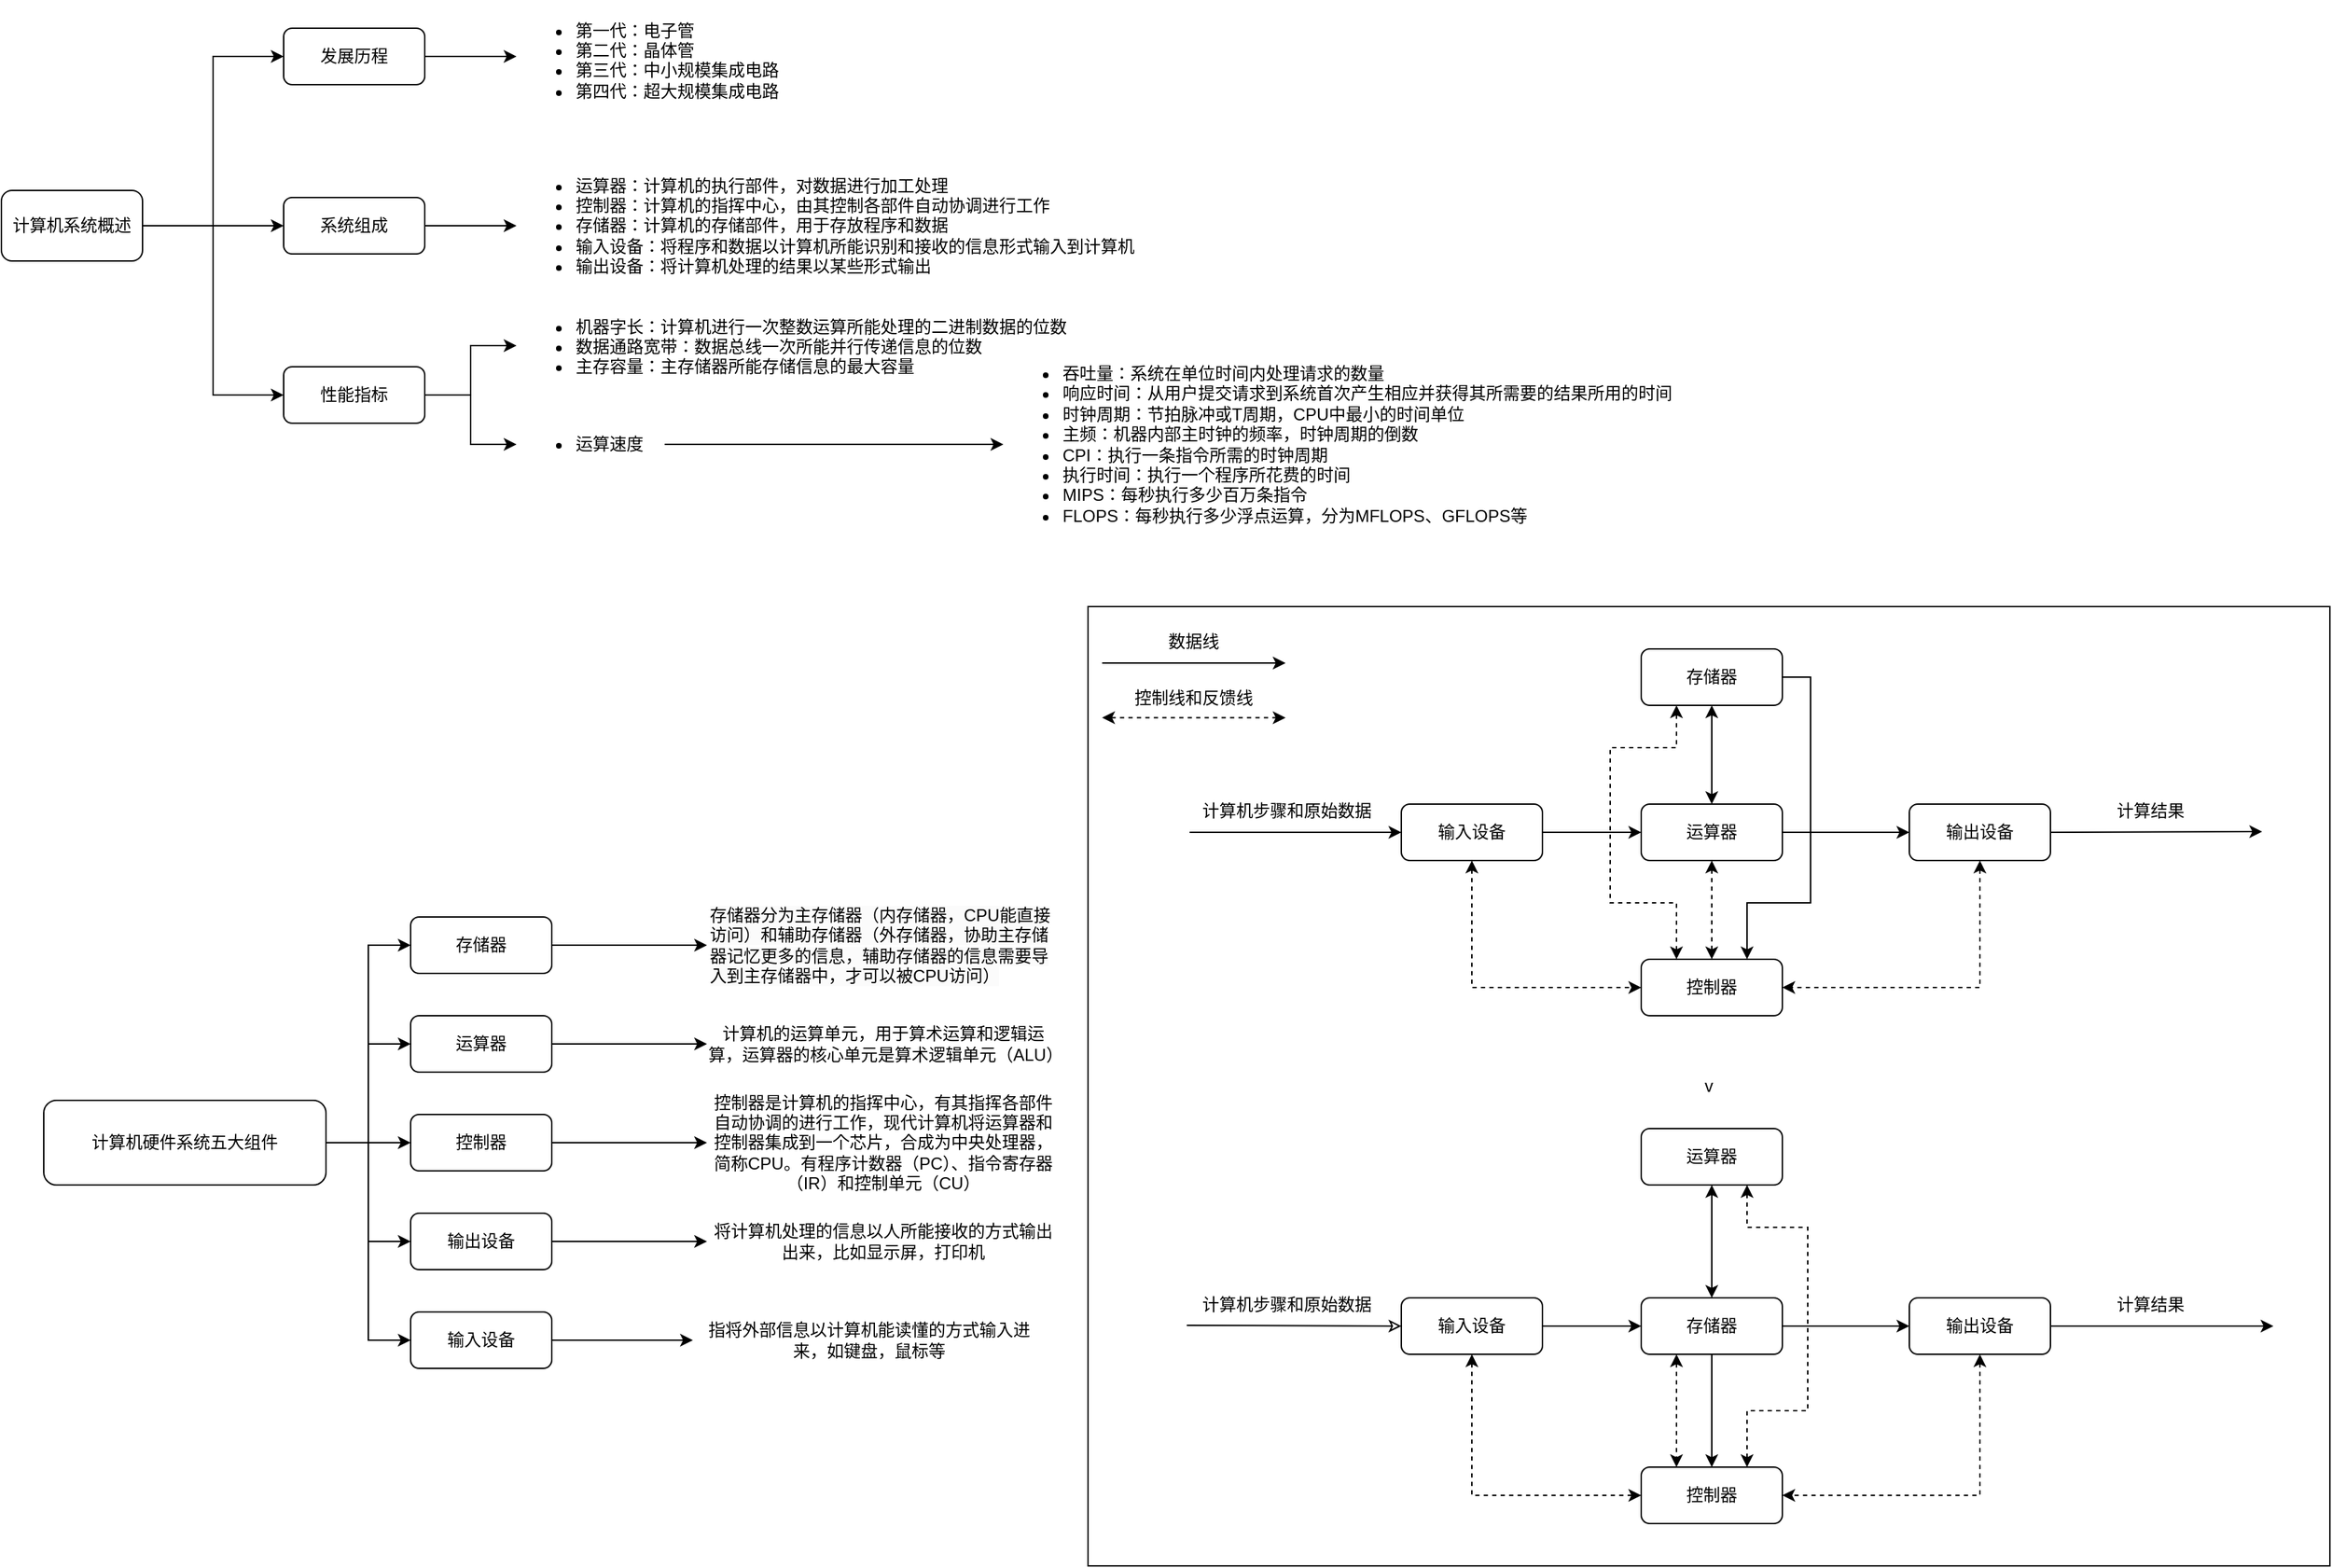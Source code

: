 <mxfile version="26.1.0">
  <diagram name="CCP" id="nR3JaGaRlC4lCCBSw3mZ">
    <mxGraphModel dx="1235" dy="1855" grid="1" gridSize="10" guides="1" tooltips="1" connect="1" arrows="1" fold="1" page="1" pageScale="1" pageWidth="827" pageHeight="1169" math="0" shadow="0">
      <root>
        <mxCell id="0" />
        <mxCell id="1" parent="0" />
        <mxCell id="mIOnsa2vIn2mk9zmd3Gr-7" style="edgeStyle=orthogonalEdgeStyle;rounded=0;orthogonalLoop=1;jettySize=auto;html=1;exitX=1;exitY=0.5;exitDx=0;exitDy=0;entryX=0;entryY=0.5;entryDx=0;entryDy=0;" parent="1" source="mIOnsa2vIn2mk9zmd3Gr-1" target="mIOnsa2vIn2mk9zmd3Gr-4" edge="1">
          <mxGeometry relative="1" as="geometry" />
        </mxCell>
        <mxCell id="mIOnsa2vIn2mk9zmd3Gr-8" style="edgeStyle=orthogonalEdgeStyle;rounded=0;orthogonalLoop=1;jettySize=auto;html=1;exitX=1;exitY=0.5;exitDx=0;exitDy=0;entryX=0;entryY=0.5;entryDx=0;entryDy=0;" parent="1" source="mIOnsa2vIn2mk9zmd3Gr-1" target="mIOnsa2vIn2mk9zmd3Gr-5" edge="1">
          <mxGeometry relative="1" as="geometry" />
        </mxCell>
        <mxCell id="mIOnsa2vIn2mk9zmd3Gr-9" style="edgeStyle=orthogonalEdgeStyle;rounded=0;orthogonalLoop=1;jettySize=auto;html=1;exitX=1;exitY=0.5;exitDx=0;exitDy=0;entryX=0;entryY=0.5;entryDx=0;entryDy=0;" parent="1" source="mIOnsa2vIn2mk9zmd3Gr-1" target="mIOnsa2vIn2mk9zmd3Gr-6" edge="1">
          <mxGeometry relative="1" as="geometry" />
        </mxCell>
        <mxCell id="mIOnsa2vIn2mk9zmd3Gr-1" value="计算机系统概述" style="rounded=1;whiteSpace=wrap;html=1;" parent="1" vertex="1">
          <mxGeometry y="115" width="100" height="50" as="geometry" />
        </mxCell>
        <mxCell id="mIOnsa2vIn2mk9zmd3Gr-11" style="edgeStyle=orthogonalEdgeStyle;rounded=0;orthogonalLoop=1;jettySize=auto;html=1;exitX=1;exitY=0.5;exitDx=0;exitDy=0;" parent="1" source="mIOnsa2vIn2mk9zmd3Gr-4" target="mIOnsa2vIn2mk9zmd3Gr-10" edge="1">
          <mxGeometry relative="1" as="geometry" />
        </mxCell>
        <mxCell id="mIOnsa2vIn2mk9zmd3Gr-4" value="发展历程" style="rounded=1;whiteSpace=wrap;html=1;" parent="1" vertex="1">
          <mxGeometry x="200" width="100" height="40" as="geometry" />
        </mxCell>
        <mxCell id="mIOnsa2vIn2mk9zmd3Gr-13" style="edgeStyle=orthogonalEdgeStyle;rounded=0;orthogonalLoop=1;jettySize=auto;html=1;exitX=1;exitY=0.5;exitDx=0;exitDy=0;" parent="1" source="mIOnsa2vIn2mk9zmd3Gr-5" target="mIOnsa2vIn2mk9zmd3Gr-12" edge="1">
          <mxGeometry relative="1" as="geometry" />
        </mxCell>
        <mxCell id="mIOnsa2vIn2mk9zmd3Gr-5" value="系统组成" style="rounded=1;whiteSpace=wrap;html=1;" parent="1" vertex="1">
          <mxGeometry x="200" y="120" width="100" height="40" as="geometry" />
        </mxCell>
        <mxCell id="mIOnsa2vIn2mk9zmd3Gr-16" style="edgeStyle=orthogonalEdgeStyle;rounded=0;orthogonalLoop=1;jettySize=auto;html=1;exitX=1;exitY=0.5;exitDx=0;exitDy=0;" parent="1" source="mIOnsa2vIn2mk9zmd3Gr-6" target="mIOnsa2vIn2mk9zmd3Gr-14" edge="1">
          <mxGeometry relative="1" as="geometry" />
        </mxCell>
        <mxCell id="mIOnsa2vIn2mk9zmd3Gr-17" style="edgeStyle=orthogonalEdgeStyle;rounded=0;orthogonalLoop=1;jettySize=auto;html=1;exitX=1;exitY=0.5;exitDx=0;exitDy=0;entryX=0;entryY=0.5;entryDx=0;entryDy=0;" parent="1" source="mIOnsa2vIn2mk9zmd3Gr-6" target="mIOnsa2vIn2mk9zmd3Gr-15" edge="1">
          <mxGeometry relative="1" as="geometry" />
        </mxCell>
        <mxCell id="mIOnsa2vIn2mk9zmd3Gr-6" value="性能指标" style="rounded=1;whiteSpace=wrap;html=1;" parent="1" vertex="1">
          <mxGeometry x="200" y="240" width="100" height="40" as="geometry" />
        </mxCell>
        <mxCell id="mIOnsa2vIn2mk9zmd3Gr-10" value="&lt;ul&gt;&lt;li&gt;第一代：电子管&lt;/li&gt;&lt;li&gt;第二代：晶体管&lt;/li&gt;&lt;li&gt;第三代：中小规模集成电路&lt;/li&gt;&lt;li&gt;第四代：超大规模集成电路&lt;/li&gt;&lt;/ul&gt;" style="text;strokeColor=none;fillColor=none;html=1;whiteSpace=wrap;verticalAlign=middle;overflow=hidden;" parent="1" vertex="1">
          <mxGeometry x="365" y="-20" width="186" height="80" as="geometry" />
        </mxCell>
        <mxCell id="mIOnsa2vIn2mk9zmd3Gr-12" value="&lt;ul&gt;&lt;li&gt;运算器：计算机的执行部件，对数据进行加工处理&lt;/li&gt;&lt;li&gt;控制器：计算机的指挥中心，由其控制各部件自动协调进行工作&lt;/li&gt;&lt;li&gt;存储器：计算机的存储部件，用于存放程序和数据&lt;/li&gt;&lt;li&gt;输入设备：将程序和数据以计算机所能识别和接收的信息形式输入到计算机&lt;/li&gt;&lt;li&gt;输出设备：将计算机处理的结果以某些形式输出&lt;/li&gt;&lt;/ul&gt;" style="text;strokeColor=none;fillColor=none;html=1;whiteSpace=wrap;verticalAlign=middle;overflow=hidden;" parent="1" vertex="1">
          <mxGeometry x="365" y="90" width="445" height="100" as="geometry" />
        </mxCell>
        <mxCell id="mIOnsa2vIn2mk9zmd3Gr-14" value="&lt;ul&gt;&lt;li&gt;机器字长：计算机进行一次整数运算所能处理的二进制数据的位数&lt;/li&gt;&lt;li&gt;数据通路宽带：数据总线一次所能并行传递信息的位数&lt;/li&gt;&lt;li&gt;主存容量：主存储器所能存储信息的最大容量&lt;/li&gt;&lt;/ul&gt;" style="text;strokeColor=none;fillColor=none;html=1;whiteSpace=wrap;verticalAlign=middle;overflow=hidden;" parent="1" vertex="1">
          <mxGeometry x="365" y="190" width="445" height="70" as="geometry" />
        </mxCell>
        <mxCell id="mIOnsa2vIn2mk9zmd3Gr-20" style="edgeStyle=orthogonalEdgeStyle;rounded=0;orthogonalLoop=1;jettySize=auto;html=1;exitX=1;exitY=0.5;exitDx=0;exitDy=0;entryX=0;entryY=0.5;entryDx=0;entryDy=0;" parent="1" source="mIOnsa2vIn2mk9zmd3Gr-15" target="mIOnsa2vIn2mk9zmd3Gr-19" edge="1">
          <mxGeometry relative="1" as="geometry" />
        </mxCell>
        <mxCell id="mIOnsa2vIn2mk9zmd3Gr-15" value="&lt;ul&gt;&lt;li&gt;运算速度&lt;/li&gt;&lt;/ul&gt;" style="text;strokeColor=none;fillColor=none;html=1;whiteSpace=wrap;verticalAlign=middle;overflow=hidden;" parent="1" vertex="1">
          <mxGeometry x="365" y="260" width="105" height="70" as="geometry" />
        </mxCell>
        <mxCell id="mIOnsa2vIn2mk9zmd3Gr-19" value="&lt;ul&gt;&lt;li&gt;吞吐量：系统在单位时间内处理请求的数量&lt;/li&gt;&lt;li&gt;响应时间：从用户提交请求到系统首次产生相应并获得其所需要的结果所用的时间&lt;/li&gt;&lt;li&gt;时钟周期：节拍脉冲或T周期，CPU中最小的时间单位&lt;/li&gt;&lt;li&gt;主频：机器内部主时钟的频率，时钟周期的倒数&lt;/li&gt;&lt;li&gt;CPI：执行一条指令所需的时钟周期&lt;/li&gt;&lt;li&gt;执行时间：执行一个程序所花费的时间&lt;/li&gt;&lt;li&gt;MIPS：每秒执行多少百万条指令&lt;/li&gt;&lt;li&gt;FLOPS：每秒执行多少浮点运算，分为MFLOPS、GFLOPS等&lt;/li&gt;&lt;/ul&gt;" style="text;strokeColor=none;fillColor=none;html=1;whiteSpace=wrap;verticalAlign=middle;overflow=hidden;" parent="1" vertex="1">
          <mxGeometry x="710" y="220" width="490" height="150" as="geometry" />
        </mxCell>
        <mxCell id="D1-KSbCiV9eVaUhj1SAp-1" value="v" style="rounded=0;whiteSpace=wrap;html=1;" vertex="1" parent="1">
          <mxGeometry x="770" y="410" width="880" height="680" as="geometry" />
        </mxCell>
        <mxCell id="D1-KSbCiV9eVaUhj1SAp-2" style="edgeStyle=orthogonalEdgeStyle;rounded=0;orthogonalLoop=1;jettySize=auto;html=1;exitX=1;exitY=0.5;exitDx=0;exitDy=0;entryX=0;entryY=0.5;entryDx=0;entryDy=0;" edge="1" parent="1" source="D1-KSbCiV9eVaUhj1SAp-7" target="D1-KSbCiV9eVaUhj1SAp-8">
          <mxGeometry relative="1" as="geometry" />
        </mxCell>
        <mxCell id="D1-KSbCiV9eVaUhj1SAp-3" style="edgeStyle=orthogonalEdgeStyle;rounded=0;orthogonalLoop=1;jettySize=auto;html=1;exitX=1;exitY=0.5;exitDx=0;exitDy=0;entryX=0;entryY=0.5;entryDx=0;entryDy=0;" edge="1" parent="1" source="D1-KSbCiV9eVaUhj1SAp-7" target="D1-KSbCiV9eVaUhj1SAp-9">
          <mxGeometry relative="1" as="geometry" />
        </mxCell>
        <mxCell id="D1-KSbCiV9eVaUhj1SAp-4" style="edgeStyle=orthogonalEdgeStyle;rounded=0;orthogonalLoop=1;jettySize=auto;html=1;exitX=1;exitY=0.5;exitDx=0;exitDy=0;" edge="1" parent="1" source="D1-KSbCiV9eVaUhj1SAp-7" target="D1-KSbCiV9eVaUhj1SAp-10">
          <mxGeometry relative="1" as="geometry" />
        </mxCell>
        <mxCell id="D1-KSbCiV9eVaUhj1SAp-5" style="edgeStyle=orthogonalEdgeStyle;rounded=0;orthogonalLoop=1;jettySize=auto;html=1;exitX=1;exitY=0.5;exitDx=0;exitDy=0;entryX=0;entryY=0.5;entryDx=0;entryDy=0;" edge="1" parent="1" source="D1-KSbCiV9eVaUhj1SAp-7" target="D1-KSbCiV9eVaUhj1SAp-11">
          <mxGeometry relative="1" as="geometry" />
        </mxCell>
        <mxCell id="D1-KSbCiV9eVaUhj1SAp-6" style="edgeStyle=orthogonalEdgeStyle;rounded=0;orthogonalLoop=1;jettySize=auto;html=1;exitX=1;exitY=0.5;exitDx=0;exitDy=0;entryX=0;entryY=0.5;entryDx=0;entryDy=0;" edge="1" parent="1" source="D1-KSbCiV9eVaUhj1SAp-7" target="D1-KSbCiV9eVaUhj1SAp-12">
          <mxGeometry relative="1" as="geometry" />
        </mxCell>
        <mxCell id="D1-KSbCiV9eVaUhj1SAp-7" value="计算机硬件系统五大组件" style="rounded=1;whiteSpace=wrap;html=1;" vertex="1" parent="1">
          <mxGeometry x="30" y="760" width="200" height="60" as="geometry" />
        </mxCell>
        <mxCell id="D1-KSbCiV9eVaUhj1SAp-62" style="edgeStyle=orthogonalEdgeStyle;rounded=0;orthogonalLoop=1;jettySize=auto;html=1;exitX=1;exitY=0.5;exitDx=0;exitDy=0;" edge="1" parent="1" source="D1-KSbCiV9eVaUhj1SAp-8" target="D1-KSbCiV9eVaUhj1SAp-61">
          <mxGeometry relative="1" as="geometry" />
        </mxCell>
        <mxCell id="D1-KSbCiV9eVaUhj1SAp-8" value="存储器" style="rounded=1;whiteSpace=wrap;html=1;" vertex="1" parent="1">
          <mxGeometry x="290" y="630" width="100" height="40" as="geometry" />
        </mxCell>
        <mxCell id="D1-KSbCiV9eVaUhj1SAp-58" style="edgeStyle=orthogonalEdgeStyle;rounded=0;orthogonalLoop=1;jettySize=auto;html=1;exitX=1;exitY=0.5;exitDx=0;exitDy=0;entryX=0;entryY=0.5;entryDx=0;entryDy=0;" edge="1" parent="1" source="D1-KSbCiV9eVaUhj1SAp-9" target="D1-KSbCiV9eVaUhj1SAp-57">
          <mxGeometry relative="1" as="geometry" />
        </mxCell>
        <mxCell id="D1-KSbCiV9eVaUhj1SAp-9" value="运算器" style="rounded=1;whiteSpace=wrap;html=1;" vertex="1" parent="1">
          <mxGeometry x="290" y="700" width="100" height="40" as="geometry" />
        </mxCell>
        <mxCell id="D1-KSbCiV9eVaUhj1SAp-56" style="edgeStyle=orthogonalEdgeStyle;rounded=0;orthogonalLoop=1;jettySize=auto;html=1;exitX=1;exitY=0.5;exitDx=0;exitDy=0;" edge="1" parent="1" source="D1-KSbCiV9eVaUhj1SAp-10" target="D1-KSbCiV9eVaUhj1SAp-55">
          <mxGeometry relative="1" as="geometry" />
        </mxCell>
        <mxCell id="D1-KSbCiV9eVaUhj1SAp-10" value="控制器" style="rounded=1;whiteSpace=wrap;html=1;" vertex="1" parent="1">
          <mxGeometry x="290" y="770" width="100" height="40" as="geometry" />
        </mxCell>
        <mxCell id="D1-KSbCiV9eVaUhj1SAp-54" style="edgeStyle=orthogonalEdgeStyle;rounded=0;orthogonalLoop=1;jettySize=auto;html=1;exitX=1;exitY=0.5;exitDx=0;exitDy=0;entryX=0;entryY=0.5;entryDx=0;entryDy=0;" edge="1" parent="1" source="D1-KSbCiV9eVaUhj1SAp-11" target="D1-KSbCiV9eVaUhj1SAp-53">
          <mxGeometry relative="1" as="geometry" />
        </mxCell>
        <mxCell id="D1-KSbCiV9eVaUhj1SAp-11" value="输出设备" style="rounded=1;whiteSpace=wrap;html=1;" vertex="1" parent="1">
          <mxGeometry x="290" y="840" width="100" height="40" as="geometry" />
        </mxCell>
        <mxCell id="D1-KSbCiV9eVaUhj1SAp-52" style="edgeStyle=orthogonalEdgeStyle;rounded=0;orthogonalLoop=1;jettySize=auto;html=1;exitX=1;exitY=0.5;exitDx=0;exitDy=0;" edge="1" parent="1" source="D1-KSbCiV9eVaUhj1SAp-12" target="D1-KSbCiV9eVaUhj1SAp-51">
          <mxGeometry relative="1" as="geometry" />
        </mxCell>
        <mxCell id="D1-KSbCiV9eVaUhj1SAp-12" value="输入设备" style="rounded=1;whiteSpace=wrap;html=1;" vertex="1" parent="1">
          <mxGeometry x="290" y="910" width="100" height="40" as="geometry" />
        </mxCell>
        <mxCell id="D1-KSbCiV9eVaUhj1SAp-13" style="edgeStyle=orthogonalEdgeStyle;rounded=0;orthogonalLoop=1;jettySize=auto;html=1;exitX=1;exitY=0.5;exitDx=0;exitDy=0;entryX=0.75;entryY=0;entryDx=0;entryDy=0;" edge="1" parent="1" source="D1-KSbCiV9eVaUhj1SAp-15" target="D1-KSbCiV9eVaUhj1SAp-20">
          <mxGeometry relative="1" as="geometry">
            <Array as="points">
              <mxPoint x="1282" y="460" />
              <mxPoint x="1282" y="620" />
              <mxPoint x="1237" y="620" />
            </Array>
          </mxGeometry>
        </mxCell>
        <mxCell id="D1-KSbCiV9eVaUhj1SAp-14" style="edgeStyle=orthogonalEdgeStyle;rounded=0;orthogonalLoop=1;jettySize=auto;html=1;exitX=0.5;exitY=1;exitDx=0;exitDy=0;startArrow=classic;startFill=1;" edge="1" parent="1" source="D1-KSbCiV9eVaUhj1SAp-15" target="D1-KSbCiV9eVaUhj1SAp-18">
          <mxGeometry relative="1" as="geometry" />
        </mxCell>
        <mxCell id="D1-KSbCiV9eVaUhj1SAp-15" value="存储器" style="rounded=1;whiteSpace=wrap;html=1;" vertex="1" parent="1">
          <mxGeometry x="1162" y="440" width="100" height="40" as="geometry" />
        </mxCell>
        <mxCell id="D1-KSbCiV9eVaUhj1SAp-16" style="edgeStyle=orthogonalEdgeStyle;rounded=0;orthogonalLoop=1;jettySize=auto;html=1;exitX=1;exitY=0.5;exitDx=0;exitDy=0;" edge="1" parent="1" source="D1-KSbCiV9eVaUhj1SAp-18" target="D1-KSbCiV9eVaUhj1SAp-23">
          <mxGeometry relative="1" as="geometry" />
        </mxCell>
        <mxCell id="D1-KSbCiV9eVaUhj1SAp-17" style="edgeStyle=orthogonalEdgeStyle;rounded=0;orthogonalLoop=1;jettySize=auto;html=1;exitX=0.5;exitY=1;exitDx=0;exitDy=0;dashed=1;startArrow=classic;startFill=1;" edge="1" parent="1" source="D1-KSbCiV9eVaUhj1SAp-18" target="D1-KSbCiV9eVaUhj1SAp-20">
          <mxGeometry relative="1" as="geometry" />
        </mxCell>
        <mxCell id="D1-KSbCiV9eVaUhj1SAp-18" value="运算器" style="rounded=1;whiteSpace=wrap;html=1;" vertex="1" parent="1">
          <mxGeometry x="1162" y="550" width="100" height="40" as="geometry" />
        </mxCell>
        <mxCell id="D1-KSbCiV9eVaUhj1SAp-19" style="edgeStyle=orthogonalEdgeStyle;rounded=0;orthogonalLoop=1;jettySize=auto;html=1;exitX=0.25;exitY=0;exitDx=0;exitDy=0;entryX=0.25;entryY=1;entryDx=0;entryDy=0;dashed=1;startArrow=classic;startFill=1;" edge="1" parent="1" source="D1-KSbCiV9eVaUhj1SAp-20" target="D1-KSbCiV9eVaUhj1SAp-15">
          <mxGeometry relative="1" as="geometry">
            <Array as="points">
              <mxPoint x="1187" y="620" />
              <mxPoint x="1140" y="620" />
              <mxPoint x="1140" y="510" />
              <mxPoint x="1187" y="510" />
            </Array>
          </mxGeometry>
        </mxCell>
        <mxCell id="D1-KSbCiV9eVaUhj1SAp-20" value="控制器" style="rounded=1;whiteSpace=wrap;html=1;" vertex="1" parent="1">
          <mxGeometry x="1162" y="660" width="100" height="40" as="geometry" />
        </mxCell>
        <mxCell id="D1-KSbCiV9eVaUhj1SAp-21" style="edgeStyle=orthogonalEdgeStyle;rounded=0;orthogonalLoop=1;jettySize=auto;html=1;exitX=0.5;exitY=1;exitDx=0;exitDy=0;entryX=1;entryY=0.5;entryDx=0;entryDy=0;startArrow=classic;startFill=1;dashed=1;" edge="1" parent="1" source="D1-KSbCiV9eVaUhj1SAp-23" target="D1-KSbCiV9eVaUhj1SAp-20">
          <mxGeometry relative="1" as="geometry" />
        </mxCell>
        <mxCell id="D1-KSbCiV9eVaUhj1SAp-22" style="edgeStyle=orthogonalEdgeStyle;rounded=0;orthogonalLoop=1;jettySize=auto;html=1;exitX=1;exitY=0.5;exitDx=0;exitDy=0;" edge="1" parent="1" source="D1-KSbCiV9eVaUhj1SAp-23">
          <mxGeometry relative="1" as="geometry">
            <mxPoint x="1602" y="569.5" as="targetPoint" />
          </mxGeometry>
        </mxCell>
        <mxCell id="D1-KSbCiV9eVaUhj1SAp-23" value="输出设备" style="rounded=1;whiteSpace=wrap;html=1;" vertex="1" parent="1">
          <mxGeometry x="1352" y="550" width="100" height="40" as="geometry" />
        </mxCell>
        <mxCell id="D1-KSbCiV9eVaUhj1SAp-24" style="edgeStyle=orthogonalEdgeStyle;rounded=0;orthogonalLoop=1;jettySize=auto;html=1;exitX=1;exitY=0.5;exitDx=0;exitDy=0;" edge="1" parent="1" source="D1-KSbCiV9eVaUhj1SAp-27" target="D1-KSbCiV9eVaUhj1SAp-18">
          <mxGeometry relative="1" as="geometry" />
        </mxCell>
        <mxCell id="D1-KSbCiV9eVaUhj1SAp-25" style="edgeStyle=orthogonalEdgeStyle;rounded=0;orthogonalLoop=1;jettySize=auto;html=1;exitX=0.5;exitY=1;exitDx=0;exitDy=0;entryX=0;entryY=0.5;entryDx=0;entryDy=0;startArrow=classic;startFill=1;dashed=1;" edge="1" parent="1" source="D1-KSbCiV9eVaUhj1SAp-27" target="D1-KSbCiV9eVaUhj1SAp-20">
          <mxGeometry relative="1" as="geometry" />
        </mxCell>
        <mxCell id="D1-KSbCiV9eVaUhj1SAp-26" style="edgeStyle=orthogonalEdgeStyle;rounded=0;orthogonalLoop=1;jettySize=auto;html=1;exitX=0;exitY=0.5;exitDx=0;exitDy=0;endArrow=none;startFill=1;startArrow=classic;" edge="1" parent="1" source="D1-KSbCiV9eVaUhj1SAp-27">
          <mxGeometry relative="1" as="geometry">
            <mxPoint x="842" y="570" as="targetPoint" />
          </mxGeometry>
        </mxCell>
        <mxCell id="D1-KSbCiV9eVaUhj1SAp-27" value="输入设备" style="rounded=1;whiteSpace=wrap;html=1;" vertex="1" parent="1">
          <mxGeometry x="992" y="550" width="100" height="40" as="geometry" />
        </mxCell>
        <mxCell id="D1-KSbCiV9eVaUhj1SAp-28" value="计算机步骤和原始数据" style="text;html=1;align=center;verticalAlign=middle;whiteSpace=wrap;rounded=0;" vertex="1" parent="1">
          <mxGeometry x="840" y="540" width="142" height="30" as="geometry" />
        </mxCell>
        <mxCell id="D1-KSbCiV9eVaUhj1SAp-29" value="计算结果" style="text;html=1;align=center;verticalAlign=middle;whiteSpace=wrap;rounded=0;" vertex="1" parent="1">
          <mxGeometry x="1452" y="540" width="142" height="30" as="geometry" />
        </mxCell>
        <mxCell id="D1-KSbCiV9eVaUhj1SAp-30" style="edgeStyle=orthogonalEdgeStyle;rounded=0;orthogonalLoop=1;jettySize=auto;html=1;exitX=0.5;exitY=0;exitDx=0;exitDy=0;entryX=0.5;entryY=1;entryDx=0;entryDy=0;startArrow=classic;startFill=1;" edge="1" parent="1" source="D1-KSbCiV9eVaUhj1SAp-34" target="D1-KSbCiV9eVaUhj1SAp-36">
          <mxGeometry relative="1" as="geometry" />
        </mxCell>
        <mxCell id="D1-KSbCiV9eVaUhj1SAp-31" style="edgeStyle=orthogonalEdgeStyle;rounded=0;orthogonalLoop=1;jettySize=auto;html=1;exitX=1;exitY=0.5;exitDx=0;exitDy=0;" edge="1" parent="1" source="D1-KSbCiV9eVaUhj1SAp-34" target="D1-KSbCiV9eVaUhj1SAp-40">
          <mxGeometry relative="1" as="geometry" />
        </mxCell>
        <mxCell id="D1-KSbCiV9eVaUhj1SAp-32" style="edgeStyle=orthogonalEdgeStyle;rounded=0;orthogonalLoop=1;jettySize=auto;html=1;exitX=0.25;exitY=1;exitDx=0;exitDy=0;entryX=0.25;entryY=0;entryDx=0;entryDy=0;dashed=1;startArrow=classic;startFill=1;" edge="1" parent="1" source="D1-KSbCiV9eVaUhj1SAp-34" target="D1-KSbCiV9eVaUhj1SAp-37">
          <mxGeometry relative="1" as="geometry" />
        </mxCell>
        <mxCell id="D1-KSbCiV9eVaUhj1SAp-33" style="edgeStyle=orthogonalEdgeStyle;rounded=0;orthogonalLoop=1;jettySize=auto;html=1;exitX=0.5;exitY=1;exitDx=0;exitDy=0;" edge="1" parent="1" source="D1-KSbCiV9eVaUhj1SAp-34" target="D1-KSbCiV9eVaUhj1SAp-37">
          <mxGeometry relative="1" as="geometry" />
        </mxCell>
        <mxCell id="D1-KSbCiV9eVaUhj1SAp-34" value="存储器" style="rounded=1;whiteSpace=wrap;html=1;" vertex="1" parent="1">
          <mxGeometry x="1162" y="900" width="100" height="40" as="geometry" />
        </mxCell>
        <mxCell id="D1-KSbCiV9eVaUhj1SAp-35" style="edgeStyle=orthogonalEdgeStyle;rounded=0;orthogonalLoop=1;jettySize=auto;html=1;exitX=0.75;exitY=1;exitDx=0;exitDy=0;entryX=0.75;entryY=0;entryDx=0;entryDy=0;dashed=1;startArrow=classic;startFill=1;" edge="1" parent="1" source="D1-KSbCiV9eVaUhj1SAp-36" target="D1-KSbCiV9eVaUhj1SAp-37">
          <mxGeometry relative="1" as="geometry">
            <Array as="points">
              <mxPoint x="1237" y="850" />
              <mxPoint x="1280" y="850" />
              <mxPoint x="1280" y="980" />
              <mxPoint x="1237" y="980" />
            </Array>
          </mxGeometry>
        </mxCell>
        <mxCell id="D1-KSbCiV9eVaUhj1SAp-36" value="运算器" style="rounded=1;whiteSpace=wrap;html=1;" vertex="1" parent="1">
          <mxGeometry x="1162" y="780" width="100" height="40" as="geometry" />
        </mxCell>
        <mxCell id="D1-KSbCiV9eVaUhj1SAp-37" value="控制器" style="rounded=1;whiteSpace=wrap;html=1;" vertex="1" parent="1">
          <mxGeometry x="1162" y="1020" width="100" height="40" as="geometry" />
        </mxCell>
        <mxCell id="D1-KSbCiV9eVaUhj1SAp-38" style="edgeStyle=orthogonalEdgeStyle;rounded=0;orthogonalLoop=1;jettySize=auto;html=1;exitX=0.5;exitY=1;exitDx=0;exitDy=0;entryX=1;entryY=0.5;entryDx=0;entryDy=0;startArrow=classic;startFill=1;dashed=1;" edge="1" parent="1" source="D1-KSbCiV9eVaUhj1SAp-40" target="D1-KSbCiV9eVaUhj1SAp-37">
          <mxGeometry relative="1" as="geometry" />
        </mxCell>
        <mxCell id="D1-KSbCiV9eVaUhj1SAp-39" style="edgeStyle=orthogonalEdgeStyle;rounded=0;orthogonalLoop=1;jettySize=auto;html=1;exitX=1;exitY=0.5;exitDx=0;exitDy=0;" edge="1" parent="1" source="D1-KSbCiV9eVaUhj1SAp-40">
          <mxGeometry relative="1" as="geometry">
            <mxPoint x="1610" y="920" as="targetPoint" />
          </mxGeometry>
        </mxCell>
        <mxCell id="D1-KSbCiV9eVaUhj1SAp-40" value="输出设备" style="rounded=1;whiteSpace=wrap;html=1;" vertex="1" parent="1">
          <mxGeometry x="1352" y="900" width="100" height="40" as="geometry" />
        </mxCell>
        <mxCell id="D1-KSbCiV9eVaUhj1SAp-41" style="edgeStyle=orthogonalEdgeStyle;rounded=0;orthogonalLoop=1;jettySize=auto;html=1;exitX=1;exitY=0.5;exitDx=0;exitDy=0;" edge="1" parent="1" source="D1-KSbCiV9eVaUhj1SAp-44" target="D1-KSbCiV9eVaUhj1SAp-34">
          <mxGeometry relative="1" as="geometry" />
        </mxCell>
        <mxCell id="D1-KSbCiV9eVaUhj1SAp-42" style="edgeStyle=orthogonalEdgeStyle;rounded=0;orthogonalLoop=1;jettySize=auto;html=1;exitX=0.5;exitY=1;exitDx=0;exitDy=0;entryX=0;entryY=0.5;entryDx=0;entryDy=0;startArrow=classic;startFill=1;dashed=1;" edge="1" parent="1" source="D1-KSbCiV9eVaUhj1SAp-44" target="D1-KSbCiV9eVaUhj1SAp-37">
          <mxGeometry relative="1" as="geometry" />
        </mxCell>
        <mxCell id="D1-KSbCiV9eVaUhj1SAp-43" style="edgeStyle=orthogonalEdgeStyle;rounded=0;orthogonalLoop=1;jettySize=auto;html=1;exitX=0;exitY=0.5;exitDx=0;exitDy=0;endArrow=none;endFill=1;startArrow=classic;startFill=0;" edge="1" parent="1" source="D1-KSbCiV9eVaUhj1SAp-44">
          <mxGeometry relative="1" as="geometry">
            <mxPoint x="840" y="919.5" as="targetPoint" />
          </mxGeometry>
        </mxCell>
        <mxCell id="D1-KSbCiV9eVaUhj1SAp-44" value="输入设备" style="rounded=1;whiteSpace=wrap;html=1;" vertex="1" parent="1">
          <mxGeometry x="992" y="900" width="100" height="40" as="geometry" />
        </mxCell>
        <mxCell id="D1-KSbCiV9eVaUhj1SAp-45" value="计算机步骤和原始数据" style="text;html=1;align=center;verticalAlign=middle;whiteSpace=wrap;rounded=0;" vertex="1" parent="1">
          <mxGeometry x="840" y="890" width="142" height="30" as="geometry" />
        </mxCell>
        <mxCell id="D1-KSbCiV9eVaUhj1SAp-46" value="计算结果" style="text;html=1;align=center;verticalAlign=middle;whiteSpace=wrap;rounded=0;" vertex="1" parent="1">
          <mxGeometry x="1452" y="890" width="142" height="30" as="geometry" />
        </mxCell>
        <mxCell id="D1-KSbCiV9eVaUhj1SAp-47" value="" style="endArrow=none;startArrow=classic;html=1;rounded=0;startFill=1;" edge="1" parent="1">
          <mxGeometry width="50" height="50" relative="1" as="geometry">
            <mxPoint x="910" y="450" as="sourcePoint" />
            <mxPoint x="779.998" y="450" as="targetPoint" />
          </mxGeometry>
        </mxCell>
        <mxCell id="D1-KSbCiV9eVaUhj1SAp-48" value="" style="endArrow=classic;startArrow=classic;html=1;rounded=0;startFill=1;dashed=1;endFill=1;" edge="1" parent="1">
          <mxGeometry width="50" height="50" relative="1" as="geometry">
            <mxPoint x="910" y="488.75" as="sourcePoint" />
            <mxPoint x="779.998" y="488.75" as="targetPoint" />
          </mxGeometry>
        </mxCell>
        <mxCell id="D1-KSbCiV9eVaUhj1SAp-49" value="数据线" style="text;html=1;align=center;verticalAlign=middle;whiteSpace=wrap;rounded=0;" vertex="1" parent="1">
          <mxGeometry x="780" y="420" width="130" height="30" as="geometry" />
        </mxCell>
        <mxCell id="D1-KSbCiV9eVaUhj1SAp-50" value="控制线和反馈线" style="text;html=1;align=center;verticalAlign=middle;whiteSpace=wrap;rounded=0;" vertex="1" parent="1">
          <mxGeometry x="780" y="460" width="130" height="30" as="geometry" />
        </mxCell>
        <mxCell id="D1-KSbCiV9eVaUhj1SAp-51" value="指将外部信息以计算机能读懂的方式输入进来，如键盘，鼠标等" style="text;html=1;align=center;verticalAlign=middle;whiteSpace=wrap;rounded=0;" vertex="1" parent="1">
          <mxGeometry x="490" y="915" width="250" height="30" as="geometry" />
        </mxCell>
        <mxCell id="D1-KSbCiV9eVaUhj1SAp-53" value="将计算机处理的信息以人所能接收的方式输出出来，比如显示屏，打印机" style="text;html=1;align=center;verticalAlign=middle;whiteSpace=wrap;rounded=0;" vertex="1" parent="1">
          <mxGeometry x="500" y="845" width="250" height="30" as="geometry" />
        </mxCell>
        <mxCell id="D1-KSbCiV9eVaUhj1SAp-55" value="控制器是计算机的指挥中心，有其指挥各部件自动协调的进行工作，现代计算机将运算器和控制器集成到一个芯片，合成为中央处理器，简称CPU。有程序计数器（PC）、指令寄存器（IR）和控制单元（CU）" style="text;html=1;align=center;verticalAlign=middle;whiteSpace=wrap;rounded=0;" vertex="1" parent="1">
          <mxGeometry x="500" y="750" width="250" height="80" as="geometry" />
        </mxCell>
        <mxCell id="D1-KSbCiV9eVaUhj1SAp-57" value="计算机的运算单元，用于算术运算和逻辑运算，运算器的核心单元是算术逻辑单元（ALU）" style="text;html=1;align=center;verticalAlign=middle;whiteSpace=wrap;rounded=0;" vertex="1" parent="1">
          <mxGeometry x="500" y="697.5" width="250" height="45" as="geometry" />
        </mxCell>
        <mxCell id="D1-KSbCiV9eVaUhj1SAp-61" value="&lt;span style=&quot;color: rgb(0, 0, 0); font-family: Helvetica; font-size: 12px; font-style: normal; font-variant-ligatures: normal; font-variant-caps: normal; font-weight: 400; letter-spacing: normal; orphans: 2; text-align: center; text-indent: 0px; text-transform: none; widows: 2; word-spacing: 0px; -webkit-text-stroke-width: 0px; white-space: normal; background-color: rgb(251, 251, 251); text-decoration-thickness: initial; text-decoration-style: initial; text-decoration-color: initial; display: inline !important; float: none;&quot;&gt;存储器分为主存储器（内存储器，CPU能直接访问）和辅助存储器（外存储器，协助主存储器记忆更多的信息，辅助存储器的信息需要导入到主存储器中，才可以被CPU访问）&lt;/span&gt;" style="text;whiteSpace=wrap;html=1;" vertex="1" parent="1">
          <mxGeometry x="500" y="615" width="250" height="70" as="geometry" />
        </mxCell>
      </root>
    </mxGraphModel>
  </diagram>
</mxfile>
